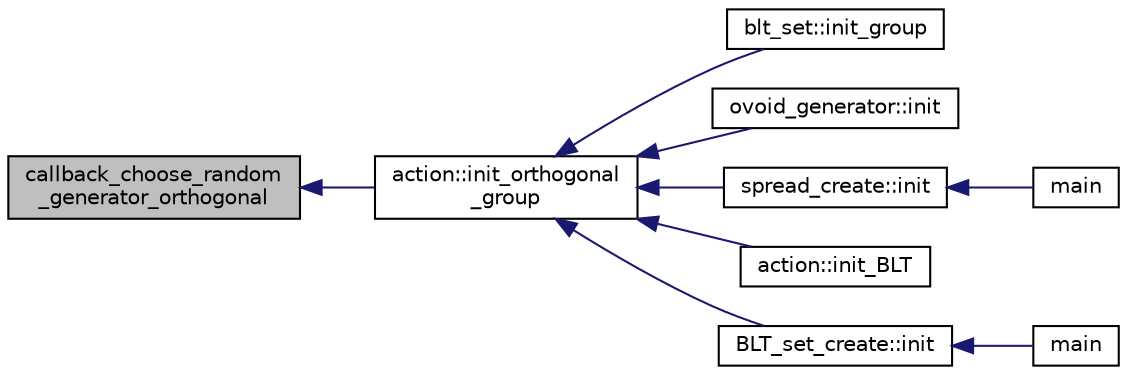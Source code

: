 digraph "callback_choose_random_generator_orthogonal"
{
  edge [fontname="Helvetica",fontsize="10",labelfontname="Helvetica",labelfontsize="10"];
  node [fontname="Helvetica",fontsize="10",shape=record];
  rankdir="LR";
  Node402 [label="callback_choose_random\l_generator_orthogonal",height=0.2,width=0.4,color="black", fillcolor="grey75", style="filled", fontcolor="black"];
  Node402 -> Node403 [dir="back",color="midnightblue",fontsize="10",style="solid",fontname="Helvetica"];
  Node403 [label="action::init_orthogonal\l_group",height=0.2,width=0.4,color="black", fillcolor="white", style="filled",URL="$d2/d86/classaction.html#a2cfe124956ed67d8b7a927bb44847cc2"];
  Node403 -> Node404 [dir="back",color="midnightblue",fontsize="10",style="solid",fontname="Helvetica"];
  Node404 [label="blt_set::init_group",height=0.2,width=0.4,color="black", fillcolor="white", style="filled",URL="$d1/d3d/classblt__set.html#a9e5aede3bbac6f5e1dd31a8965bba200"];
  Node403 -> Node405 [dir="back",color="midnightblue",fontsize="10",style="solid",fontname="Helvetica"];
  Node405 [label="ovoid_generator::init",height=0.2,width=0.4,color="black", fillcolor="white", style="filled",URL="$d3/daf/classovoid__generator.html#a44d90a4751554076f432f35089a964c2"];
  Node403 -> Node406 [dir="back",color="midnightblue",fontsize="10",style="solid",fontname="Helvetica"];
  Node406 [label="spread_create::init",height=0.2,width=0.4,color="black", fillcolor="white", style="filled",URL="$de/d97/classspread__create.html#ae3c6630d33160e48a584c21a4f4a6209"];
  Node406 -> Node407 [dir="back",color="midnightblue",fontsize="10",style="solid",fontname="Helvetica"];
  Node407 [label="main",height=0.2,width=0.4,color="black", fillcolor="white", style="filled",URL="$d1/d2f/apps_2spread_2spread__create_8_c.html#a217dbf8b442f20279ea00b898af96f52"];
  Node403 -> Node408 [dir="back",color="midnightblue",fontsize="10",style="solid",fontname="Helvetica"];
  Node408 [label="action::init_BLT",height=0.2,width=0.4,color="black", fillcolor="white", style="filled",URL="$d2/d86/classaction.html#a0d33ca0ebe7467b984c3058520e02a0c"];
  Node403 -> Node409 [dir="back",color="midnightblue",fontsize="10",style="solid",fontname="Helvetica"];
  Node409 [label="BLT_set_create::init",height=0.2,width=0.4,color="black", fillcolor="white", style="filled",URL="$d4/d40/class_b_l_t__set__create.html#af2b5df080b8358d8fcd7e41d187e8d0b"];
  Node409 -> Node410 [dir="back",color="midnightblue",fontsize="10",style="solid",fontname="Helvetica"];
  Node410 [label="main",height=0.2,width=0.4,color="black", fillcolor="white", style="filled",URL="$d7/d1c/create___b_l_t__set__main_8_c.html#a217dbf8b442f20279ea00b898af96f52"];
}
